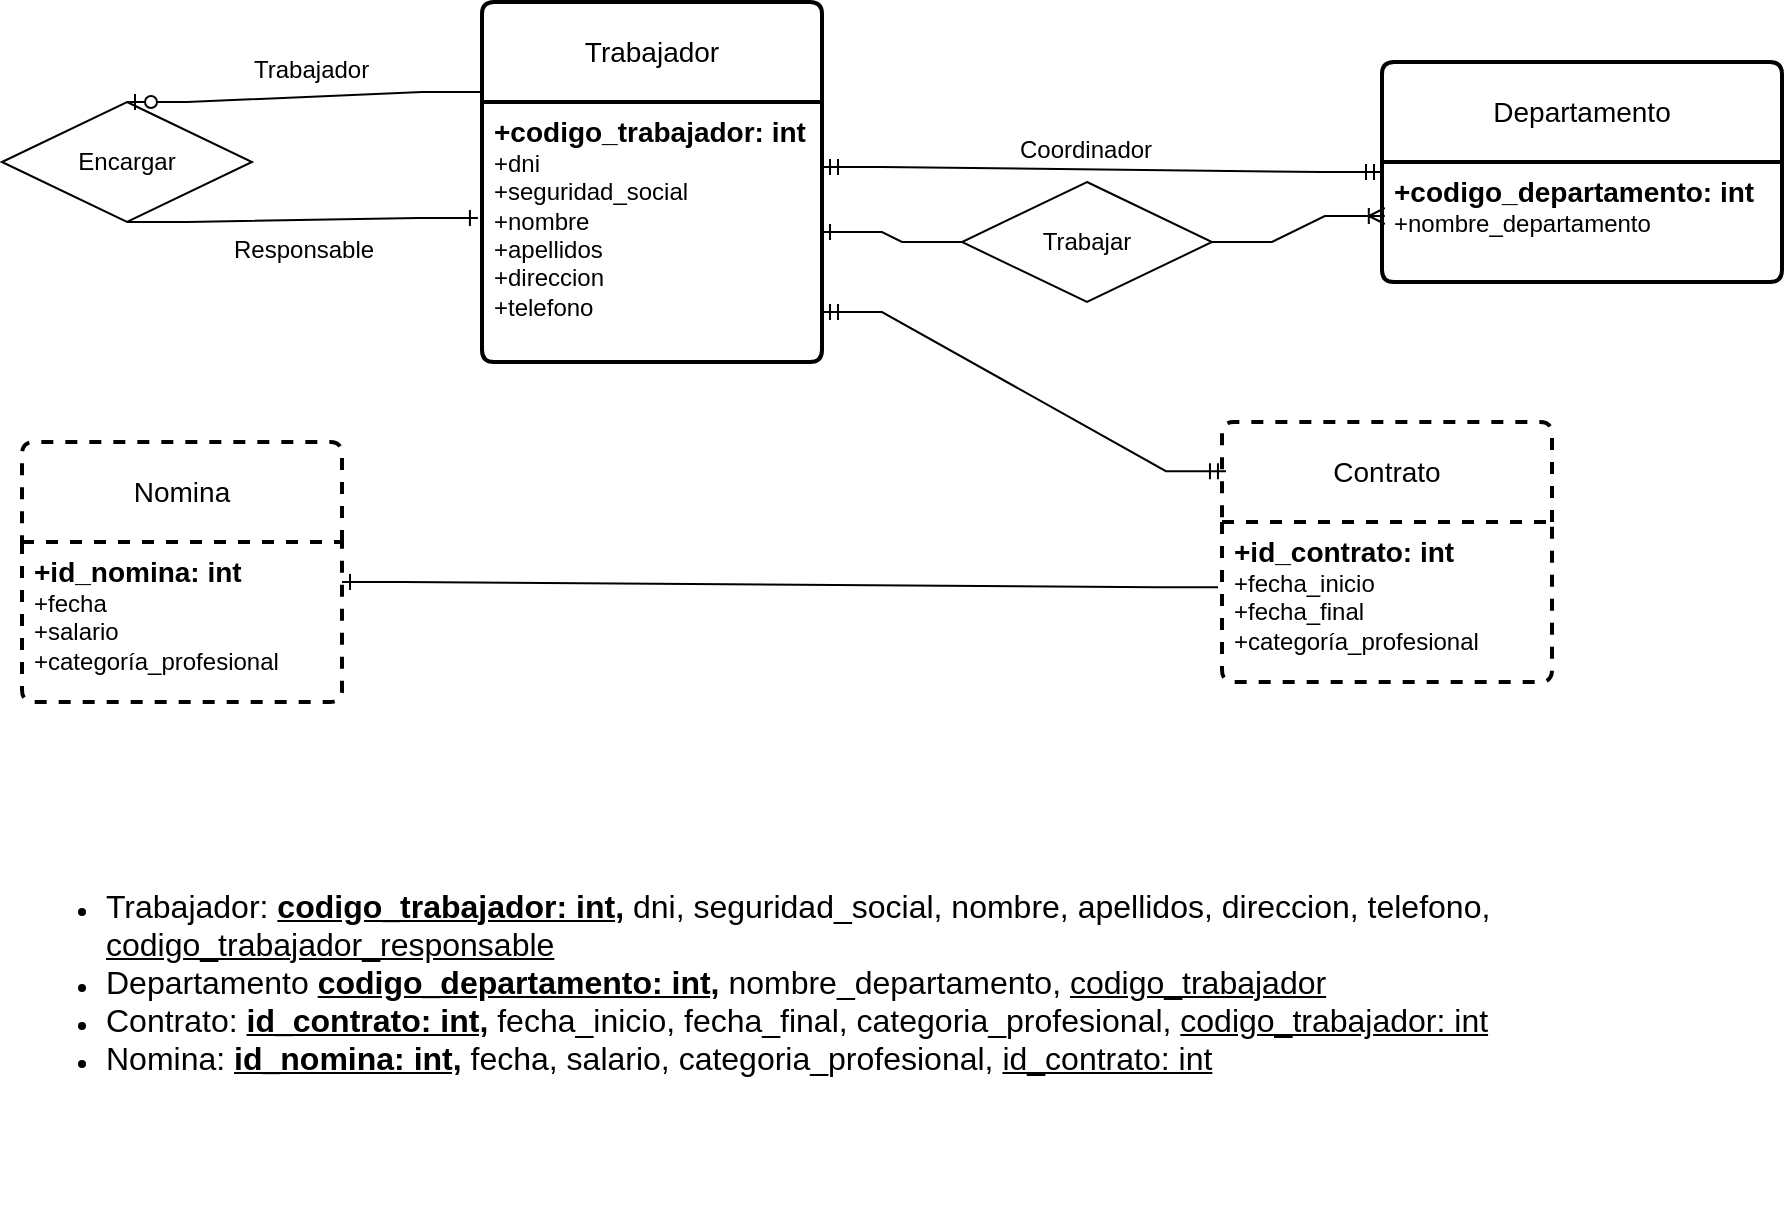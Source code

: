 <mxfile version="22.0.4" type="github">
  <diagram id="R2lEEEUBdFMjLlhIrx00" name="Page-1">
    <mxGraphModel dx="2020" dy="783" grid="1" gridSize="10" guides="1" tooltips="1" connect="1" arrows="1" fold="1" page="1" pageScale="1" pageWidth="850" pageHeight="1100" math="0" shadow="0" extFonts="Permanent Marker^https://fonts.googleapis.com/css?family=Permanent+Marker">
      <root>
        <mxCell id="0" />
        <mxCell id="1" parent="0" />
        <mxCell id="gvX3EpY5Q0zR5tGafqpT-1" value="Trabajador" style="swimlane;childLayout=stackLayout;horizontal=1;startSize=50;horizontalStack=0;rounded=1;fontSize=14;fontStyle=0;strokeWidth=2;resizeParent=0;resizeLast=1;shadow=0;dashed=0;align=center;arcSize=4;whiteSpace=wrap;html=1;" parent="1" vertex="1">
          <mxGeometry x="340" y="90" width="170" height="180" as="geometry" />
        </mxCell>
        <mxCell id="gvX3EpY5Q0zR5tGafqpT-2" value="&lt;b&gt;&lt;font style=&quot;font-size: 14px;&quot;&gt;+codigo_trabajador: int&lt;/font&gt;&lt;/b&gt;&lt;br&gt;+dni&lt;br&gt;+seguridad_social&lt;br&gt;+nombre&lt;br&gt;+apellidos&lt;br&gt;+direccion&lt;br&gt;+telefono" style="align=left;strokeColor=none;fillColor=none;spacingLeft=4;fontSize=12;verticalAlign=top;resizable=0;rotatable=0;part=1;html=1;" parent="gvX3EpY5Q0zR5tGafqpT-1" vertex="1">
          <mxGeometry y="50" width="170" height="130" as="geometry" />
        </mxCell>
        <mxCell id="Ul1wBHSkVidiu57l8BO9-17" value="Departamento" style="swimlane;childLayout=stackLayout;horizontal=1;startSize=50;horizontalStack=0;rounded=1;fontSize=14;fontStyle=0;strokeWidth=2;resizeParent=0;resizeLast=1;shadow=0;dashed=0;align=center;arcSize=4;whiteSpace=wrap;html=1;" parent="1" vertex="1">
          <mxGeometry x="790" y="120" width="200" height="110" as="geometry">
            <mxRectangle x="540" y="80" width="130" height="50" as="alternateBounds" />
          </mxGeometry>
        </mxCell>
        <mxCell id="Ul1wBHSkVidiu57l8BO9-18" value="&lt;b&gt;&lt;font style=&quot;font-size: 14px;&quot;&gt;+codigo_departamento: int&lt;/font&gt;&lt;/b&gt;&lt;br&gt;+nombre_departamento" style="align=left;strokeColor=none;fillColor=none;spacingLeft=4;fontSize=12;verticalAlign=top;resizable=0;rotatable=0;part=1;html=1;" parent="Ul1wBHSkVidiu57l8BO9-17" vertex="1">
          <mxGeometry y="50" width="200" height="60" as="geometry" />
        </mxCell>
        <mxCell id="Ul1wBHSkVidiu57l8BO9-19" value="Trabajar" style="shape=rhombus;perimeter=rhombusPerimeter;whiteSpace=wrap;html=1;align=center;" parent="1" vertex="1">
          <mxGeometry x="580" y="180" width="125" height="60" as="geometry" />
        </mxCell>
        <mxCell id="Ul1wBHSkVidiu57l8BO9-25" value="" style="edgeStyle=entityRelationEdgeStyle;fontSize=12;html=1;endArrow=ERoneToMany;rounded=0;exitX=1;exitY=0.5;exitDx=0;exitDy=0;entryX=0.007;entryY=0.45;entryDx=0;entryDy=0;entryPerimeter=0;" parent="1" source="Ul1wBHSkVidiu57l8BO9-19" target="Ul1wBHSkVidiu57l8BO9-18" edge="1">
          <mxGeometry width="100" height="100" relative="1" as="geometry">
            <mxPoint x="600" y="330" as="sourcePoint" />
            <mxPoint x="690" y="240" as="targetPoint" />
          </mxGeometry>
        </mxCell>
        <mxCell id="Ul1wBHSkVidiu57l8BO9-26" value="" style="edgeStyle=entityRelationEdgeStyle;fontSize=12;html=1;endArrow=ERone;endFill=1;rounded=0;" parent="1" source="Ul1wBHSkVidiu57l8BO9-19" target="gvX3EpY5Q0zR5tGafqpT-2" edge="1">
          <mxGeometry width="100" height="100" relative="1" as="geometry">
            <mxPoint x="632.235" y="284.08" as="sourcePoint" />
            <mxPoint x="677.76" y="290" as="targetPoint" />
          </mxGeometry>
        </mxCell>
        <mxCell id="_TuebvO3D3MZm0JwuIhE-1" value="Encargar" style="shape=rhombus;perimeter=rhombusPerimeter;whiteSpace=wrap;html=1;align=center;" parent="1" vertex="1">
          <mxGeometry x="100" y="140" width="125" height="60" as="geometry" />
        </mxCell>
        <mxCell id="_TuebvO3D3MZm0JwuIhE-3" value="" style="edgeStyle=entityRelationEdgeStyle;fontSize=12;html=1;endArrow=ERzeroToOne;endFill=1;rounded=0;entryX=0.5;entryY=0;entryDx=0;entryDy=0;exitX=0;exitY=0.25;exitDx=0;exitDy=0;" parent="1" source="gvX3EpY5Q0zR5tGafqpT-1" target="_TuebvO3D3MZm0JwuIhE-1" edge="1">
          <mxGeometry width="100" height="100" relative="1" as="geometry">
            <mxPoint x="60" y="90" as="sourcePoint" />
            <mxPoint x="180" y="170" as="targetPoint" />
            <Array as="points">
              <mxPoint x="10" y="190" />
              <mxPoint x="250" y="100" />
              <mxPoint x="250" y="100" />
              <mxPoint x="280" y="150" />
            </Array>
          </mxGeometry>
        </mxCell>
        <mxCell id="_TuebvO3D3MZm0JwuIhE-4" value="Trabajador&lt;br&gt;" style="text;strokeColor=none;fillColor=none;spacingLeft=4;spacingRight=4;overflow=hidden;rotatable=0;points=[[0,0.5],[1,0.5]];portConstraint=eastwest;fontSize=12;whiteSpace=wrap;html=1;" parent="1" vertex="1">
          <mxGeometry x="220" y="110" width="70" height="30" as="geometry" />
        </mxCell>
        <mxCell id="_TuebvO3D3MZm0JwuIhE-5" value="" style="edgeStyle=entityRelationEdgeStyle;fontSize=12;html=1;endArrow=ERone;endFill=1;rounded=0;entryX=-0.012;entryY=0.446;entryDx=0;entryDy=0;entryPerimeter=0;exitX=0.5;exitY=1;exitDx=0;exitDy=0;" parent="1" source="_TuebvO3D3MZm0JwuIhE-1" target="gvX3EpY5Q0zR5tGafqpT-2" edge="1">
          <mxGeometry width="100" height="100" relative="1" as="geometry">
            <mxPoint x="160" y="230" as="sourcePoint" />
            <mxPoint x="163.75" y="250" as="targetPoint" />
          </mxGeometry>
        </mxCell>
        <mxCell id="_TuebvO3D3MZm0JwuIhE-6" value="Responsable" style="text;strokeColor=none;fillColor=none;spacingLeft=4;spacingRight=4;overflow=hidden;rotatable=0;points=[[0,0.5],[1,0.5]];portConstraint=eastwest;fontSize=12;whiteSpace=wrap;html=1;" parent="1" vertex="1">
          <mxGeometry x="210" y="200" width="80" height="30" as="geometry" />
        </mxCell>
        <mxCell id="_TuebvO3D3MZm0JwuIhE-7" value="" style="edgeStyle=entityRelationEdgeStyle;fontSize=12;html=1;endArrow=ERmandOne;startArrow=ERmandOne;rounded=0;exitX=1;exitY=0.25;exitDx=0;exitDy=0;entryX=0;entryY=0.5;entryDx=0;entryDy=0;" parent="1" source="gvX3EpY5Q0zR5tGafqpT-2" target="Ul1wBHSkVidiu57l8BO9-17" edge="1">
          <mxGeometry width="100" height="100" relative="1" as="geometry">
            <mxPoint x="540" y="150" as="sourcePoint" />
            <mxPoint x="640" y="50" as="targetPoint" />
          </mxGeometry>
        </mxCell>
        <mxCell id="_TuebvO3D3MZm0JwuIhE-8" value="Coordinador" style="text;strokeColor=none;fillColor=none;spacingLeft=4;spacingRight=4;overflow=hidden;rotatable=0;points=[[0,0.5],[1,0.5]];portConstraint=eastwest;fontSize=12;whiteSpace=wrap;html=1;" parent="1" vertex="1">
          <mxGeometry x="602.5" y="150" width="80" height="30" as="geometry" />
        </mxCell>
        <mxCell id="_TuebvO3D3MZm0JwuIhE-9" value="Contrato" style="swimlane;childLayout=stackLayout;horizontal=1;startSize=50;horizontalStack=0;rounded=1;fontSize=14;fontStyle=0;strokeWidth=2;resizeParent=0;resizeLast=1;shadow=0;dashed=1;align=center;arcSize=4;whiteSpace=wrap;html=1;" parent="1" vertex="1">
          <mxGeometry x="710" y="300" width="165" height="130" as="geometry" />
        </mxCell>
        <mxCell id="_TuebvO3D3MZm0JwuIhE-10" value="&lt;b&gt;&lt;font style=&quot;font-size: 14px;&quot;&gt;+id_contrato: int&lt;/font&gt;&lt;/b&gt;&lt;br&gt;+fecha_inicio&lt;br&gt;+fecha_final&lt;br&gt;+categoría_profesional" style="align=left;strokeColor=none;fillColor=none;spacingLeft=4;fontSize=12;verticalAlign=top;resizable=0;rotatable=0;part=1;html=1;" parent="_TuebvO3D3MZm0JwuIhE-9" vertex="1">
          <mxGeometry y="50" width="165" height="80" as="geometry" />
        </mxCell>
        <mxCell id="_TuebvO3D3MZm0JwuIhE-11" value="" style="edgeStyle=entityRelationEdgeStyle;fontSize=12;html=1;endArrow=ERmandOne;startArrow=ERmandOne;rounded=0;entryX=0.012;entryY=0.189;entryDx=0;entryDy=0;exitX=1;exitY=0.808;exitDx=0;exitDy=0;exitPerimeter=0;entryPerimeter=0;" parent="1" source="gvX3EpY5Q0zR5tGafqpT-2" target="_TuebvO3D3MZm0JwuIhE-9" edge="1">
          <mxGeometry width="100" height="100" relative="1" as="geometry">
            <mxPoint x="425" y="280" as="sourcePoint" />
            <mxPoint x="460" y="470" as="targetPoint" />
            <Array as="points">
              <mxPoint x="415" y="320" />
              <mxPoint x="355" y="350" />
              <mxPoint x="420" y="270" />
              <mxPoint x="395" y="350" />
              <mxPoint x="440" y="380" />
              <mxPoint x="335" y="350" />
              <mxPoint x="405" y="320" />
            </Array>
          </mxGeometry>
        </mxCell>
        <mxCell id="bF3afOXUOnpy5TdLRnv6-1" value="Nomina" style="swimlane;childLayout=stackLayout;horizontal=1;startSize=50;horizontalStack=0;rounded=1;fontSize=14;fontStyle=0;strokeWidth=2;resizeParent=0;resizeLast=1;shadow=0;dashed=1;align=center;arcSize=4;whiteSpace=wrap;html=1;" parent="1" vertex="1">
          <mxGeometry x="110" y="310" width="160" height="130" as="geometry" />
        </mxCell>
        <mxCell id="bF3afOXUOnpy5TdLRnv6-2" value="&lt;b&gt;&lt;font style=&quot;font-size: 14px;&quot;&gt;+id_nomina: int&lt;/font&gt;&lt;/b&gt;&lt;br&gt;+fecha&lt;br&gt;+salario&lt;br&gt;+categoría_profesional" style="align=left;strokeColor=none;fillColor=none;spacingLeft=4;fontSize=12;verticalAlign=top;resizable=0;rotatable=0;part=1;html=1;" parent="bF3afOXUOnpy5TdLRnv6-1" vertex="1">
          <mxGeometry y="50" width="160" height="80" as="geometry" />
        </mxCell>
        <mxCell id="bF3afOXUOnpy5TdLRnv6-6" value="" style="edgeStyle=entityRelationEdgeStyle;fontSize=12;html=1;endArrow=ERone;endFill=1;rounded=0;entryX=1;entryY=0.25;entryDx=0;entryDy=0;exitX=-0.012;exitY=0.408;exitDx=0;exitDy=0;exitPerimeter=0;" parent="1" source="_TuebvO3D3MZm0JwuIhE-10" target="bF3afOXUOnpy5TdLRnv6-2" edge="1">
          <mxGeometry width="100" height="100" relative="1" as="geometry">
            <mxPoint x="800" y="450" as="sourcePoint" />
            <mxPoint x="900" y="350" as="targetPoint" />
          </mxGeometry>
        </mxCell>
        <mxCell id="TISmKAS8AJLWzIlnoxrg-1" value="&lt;ul&gt;&lt;li&gt;&lt;span style=&quot;font-size: 16px;&quot;&gt;Trabajador: &lt;u style=&quot;font-weight: bold;&quot;&gt;codigo_trabajador: int,&lt;/u&gt;&amp;nbsp;dni, seguridad_social, nombre, apellidos, direccion, telefono, &lt;u&gt;codigo_trabajador_responsable&lt;/u&gt;&lt;/span&gt;&lt;/li&gt;&lt;li&gt;&lt;font style=&quot;font-size: 16px;&quot;&gt;Departamento &lt;u style=&quot;font-weight: bold;&quot;&gt;codigo_departamento: int,&lt;/u&gt;&amp;nbsp;nombre_departamento, &lt;u&gt;codigo_trabajador&lt;/u&gt;&lt;/font&gt;&lt;/li&gt;&lt;li&gt;&lt;font size=&quot;3&quot;&gt;Contrato: &lt;u style=&quot;font-weight: bold;&quot;&gt;id_contrato: int,&lt;/u&gt;&amp;nbsp;fecha_inicio, fecha_final, categoria_profesional, &lt;u&gt;codigo_trabajador: int&lt;/u&gt;&lt;/font&gt;&lt;/li&gt;&lt;li&gt;&lt;font size=&quot;3&quot;&gt;Nomina: &lt;u style=&quot;font-weight: bold;&quot;&gt;id_nomina: int,&lt;/u&gt;&amp;nbsp;fecha, salario, categoria_profesional, &lt;u&gt;id_contrato: int&lt;/u&gt;&lt;/font&gt;&lt;/li&gt;&lt;/ul&gt;" style="text;strokeColor=none;fillColor=none;html=1;whiteSpace=wrap;verticalAlign=middle;overflow=hidden;" vertex="1" parent="1">
          <mxGeometry x="110" y="460" width="810" height="240" as="geometry" />
        </mxCell>
      </root>
    </mxGraphModel>
  </diagram>
</mxfile>
